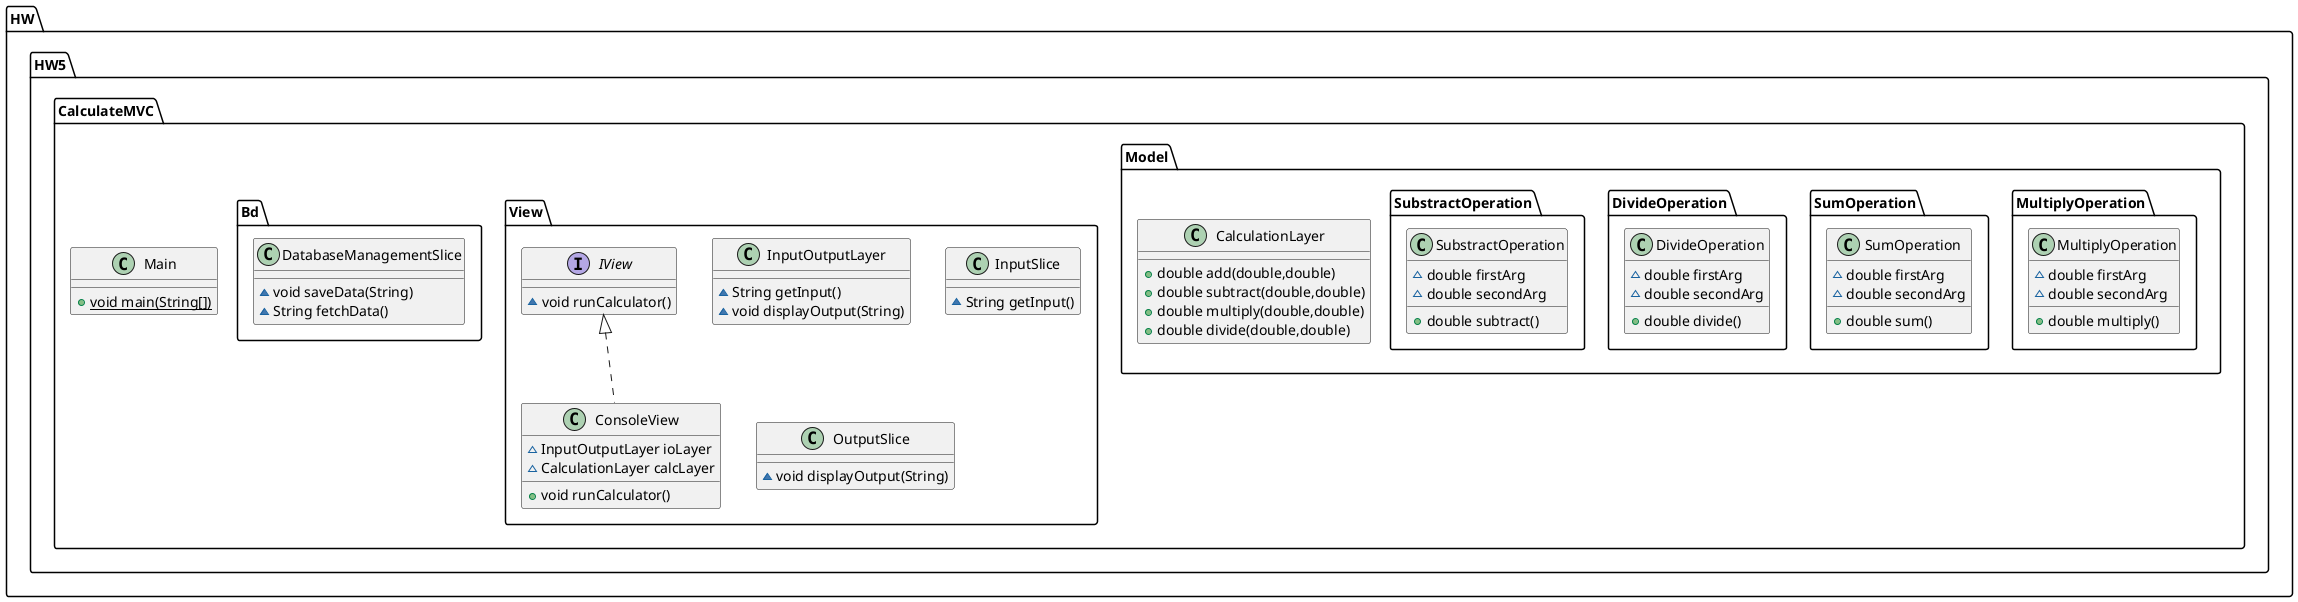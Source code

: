 @startuml
class HW.HW5.CalculateMVC.Model.MultiplyOperation.MultiplyOperation {
~ double firstArg
~ double secondArg
+ double multiply()
}
class HW.HW5.CalculateMVC.View.ConsoleView {
~ InputOutputLayer ioLayer
~ CalculationLayer calcLayer
+ void runCalculator()
}
class HW.HW5.CalculateMVC.Model.SumOperation.SumOperation {
~ double firstArg
~ double secondArg
+ double sum()
}
interface HW.HW5.CalculateMVC.View.IView {
~ void runCalculator()
}
class HW.HW5.CalculateMVC.Main {
+ {static} void main(String[])
}
class HW.HW5.CalculateMVC.Model.CalculationLayer {
+ double add(double,double)
+ double subtract(double,double)
+ double multiply(double,double)
+ double divide(double,double)
}
class HW.HW5.CalculateMVC.View.InputOutputLayer {
~ String getInput()
~ void displayOutput(String)
}
class HW.HW5.CalculateMVC.Model.DivideOperation.DivideOperation {
~ double firstArg
~ double secondArg
+ double divide()
}
class HW.HW5.CalculateMVC.View.InputSlice {
~ String getInput()
}
class HW.HW5.CalculateMVC.Bd.DatabaseManagementSlice {
~ void saveData(String)
~ String fetchData()
}
class HW.HW5.CalculateMVC.Model.SubstractOperation.SubstractOperation {
~ double firstArg
~ double secondArg
+ double subtract()
}
class HW.HW5.CalculateMVC.View.OutputSlice {
~ void displayOutput(String)
}


HW.HW5.CalculateMVC.View.IView <|.. HW.HW5.CalculateMVC.View.ConsoleView
@enduml